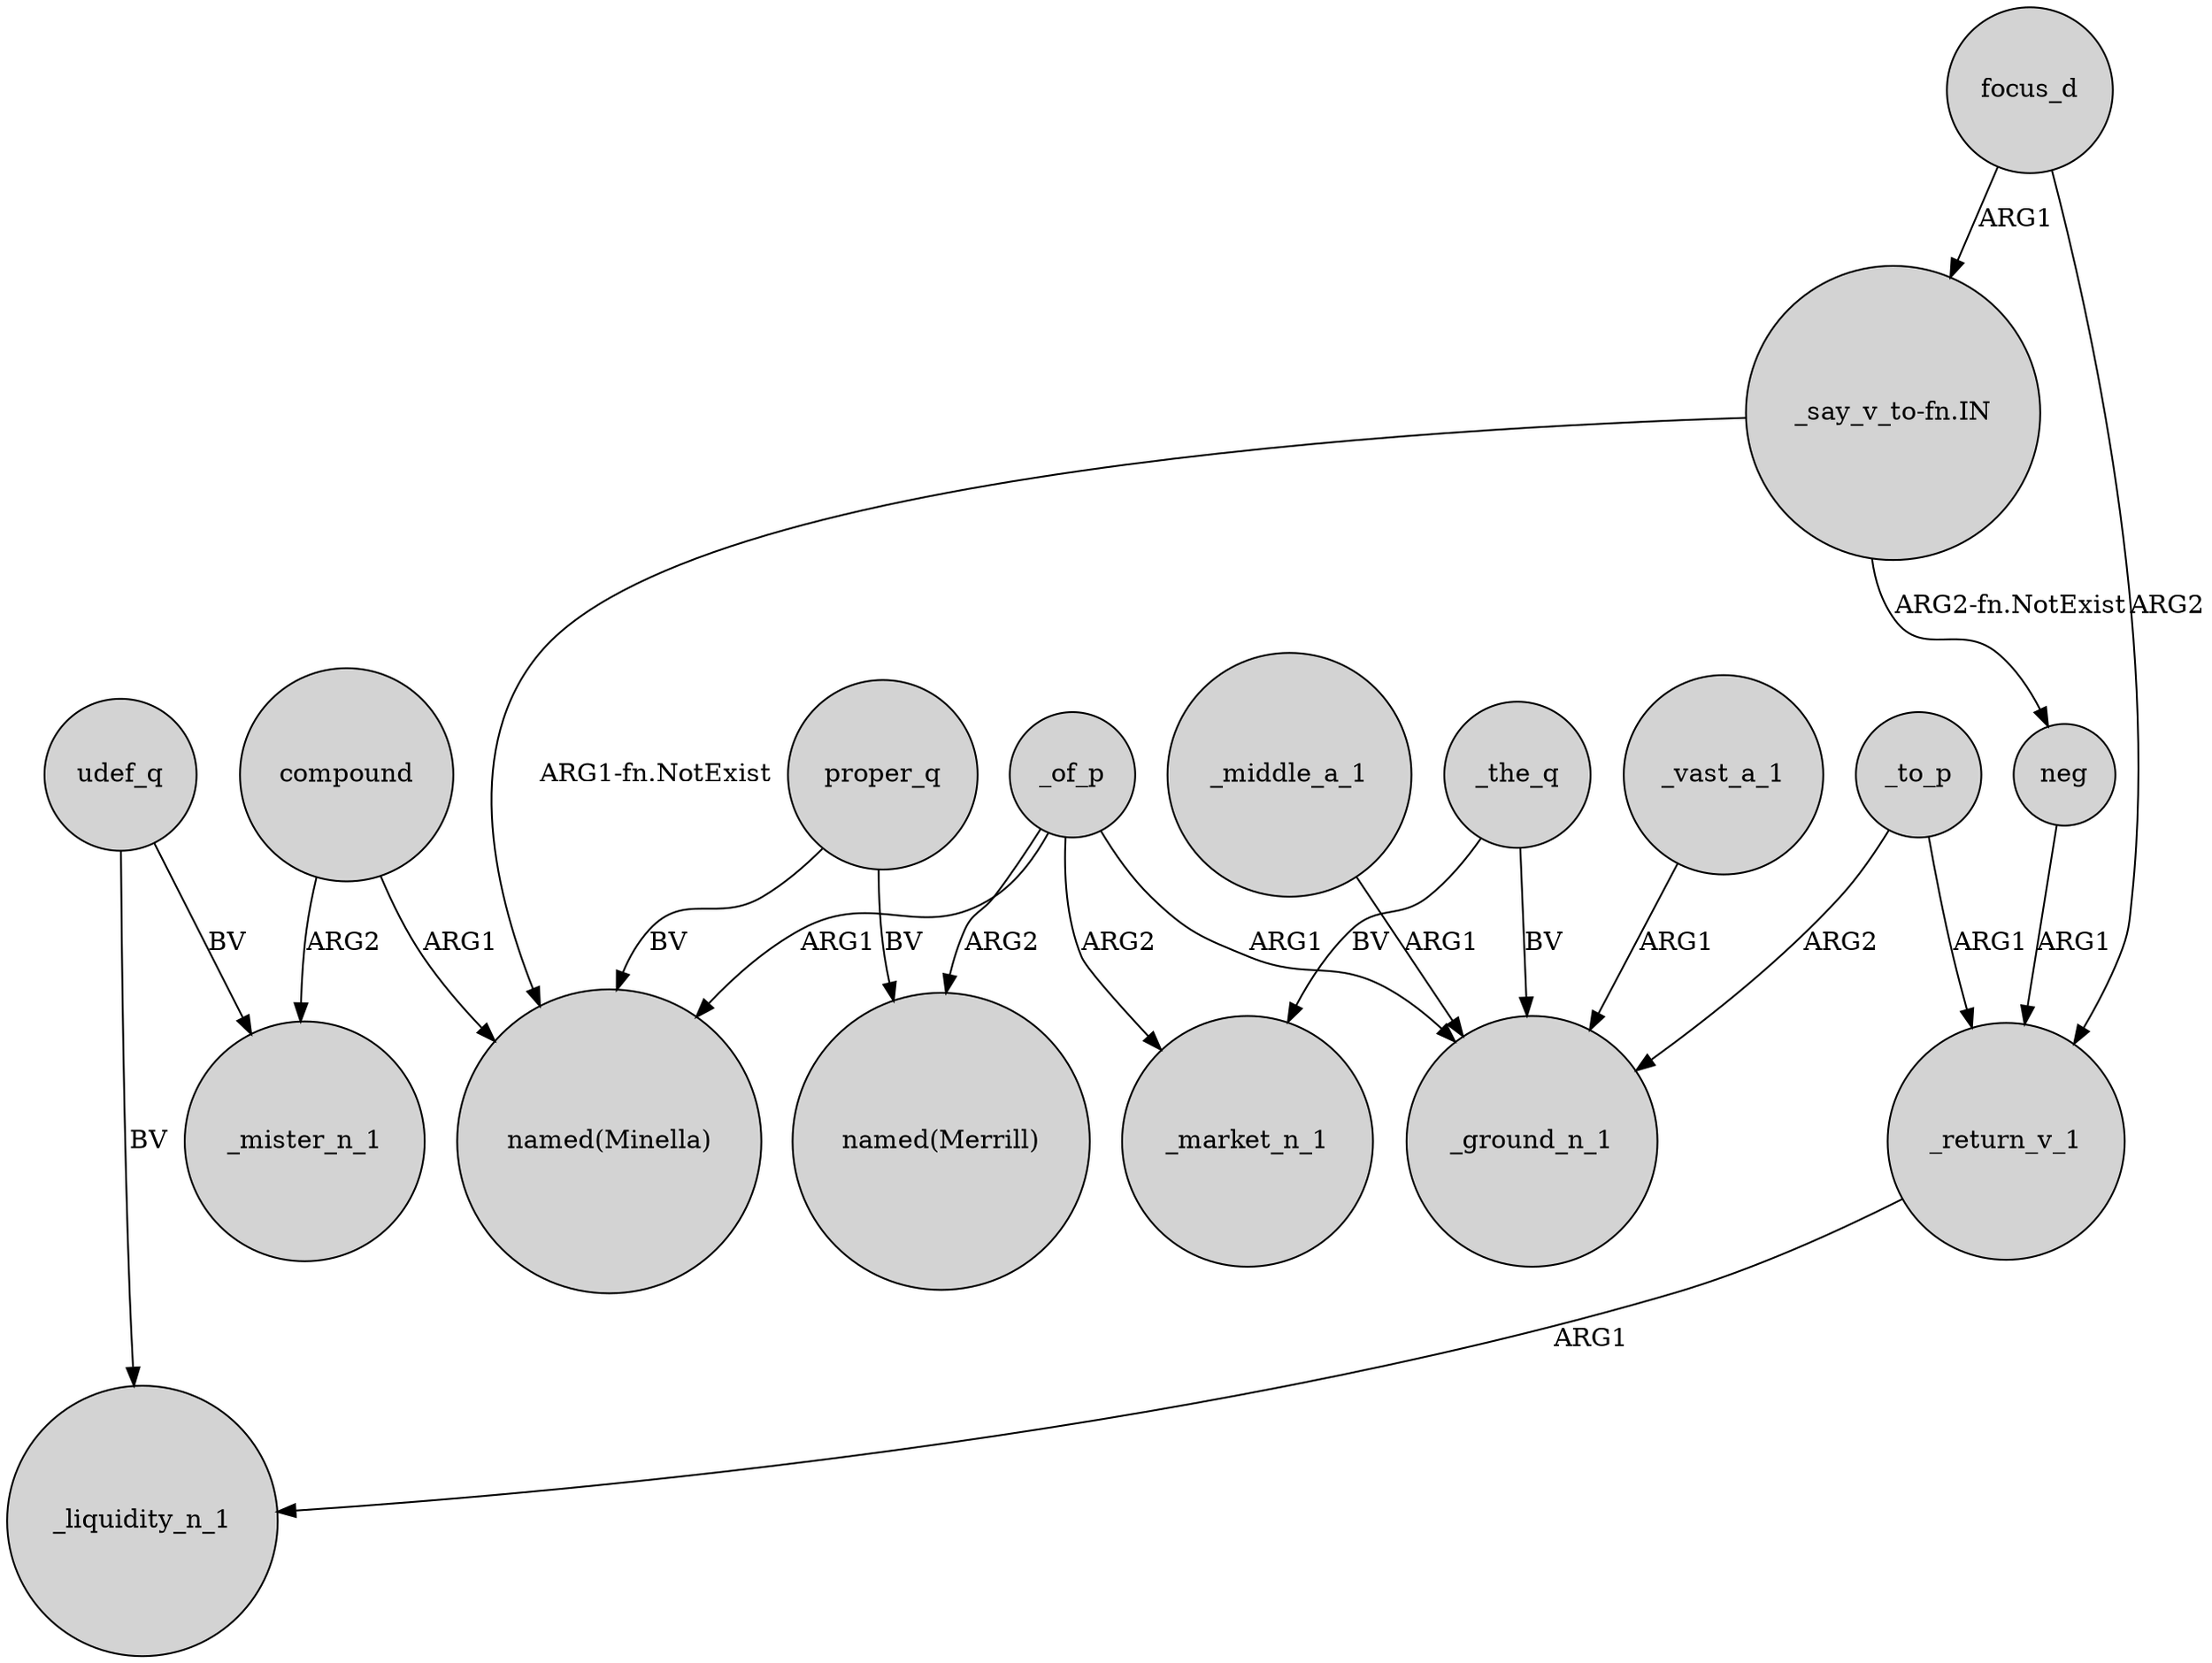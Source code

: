 digraph {
	node [shape=circle style=filled]
	compound -> "named(Minella)" [label=ARG1]
	_to_p -> _return_v_1 [label=ARG1]
	"_say_v_to-fn.IN" -> "named(Minella)" [label="ARG1-fn.NotExist"]
	_return_v_1 -> _liquidity_n_1 [label=ARG1]
	compound -> _mister_n_1 [label=ARG2]
	_of_p -> "named(Merrill)" [label=ARG2]
	udef_q -> _mister_n_1 [label=BV]
	proper_q -> "named(Minella)" [label=BV]
	_of_p -> _market_n_1 [label=ARG2]
	_the_q -> _ground_n_1 [label=BV]
	_vast_a_1 -> _ground_n_1 [label=ARG1]
	_of_p -> "named(Minella)" [label=ARG1]
	_to_p -> _ground_n_1 [label=ARG2]
	neg -> _return_v_1 [label=ARG1]
	_middle_a_1 -> _ground_n_1 [label=ARG1]
	udef_q -> _liquidity_n_1 [label=BV]
	proper_q -> "named(Merrill)" [label=BV]
	focus_d -> _return_v_1 [label=ARG2]
	_of_p -> _ground_n_1 [label=ARG1]
	_the_q -> _market_n_1 [label=BV]
	"_say_v_to-fn.IN" -> neg [label="ARG2-fn.NotExist"]
	focus_d -> "_say_v_to-fn.IN" [label=ARG1]
}
